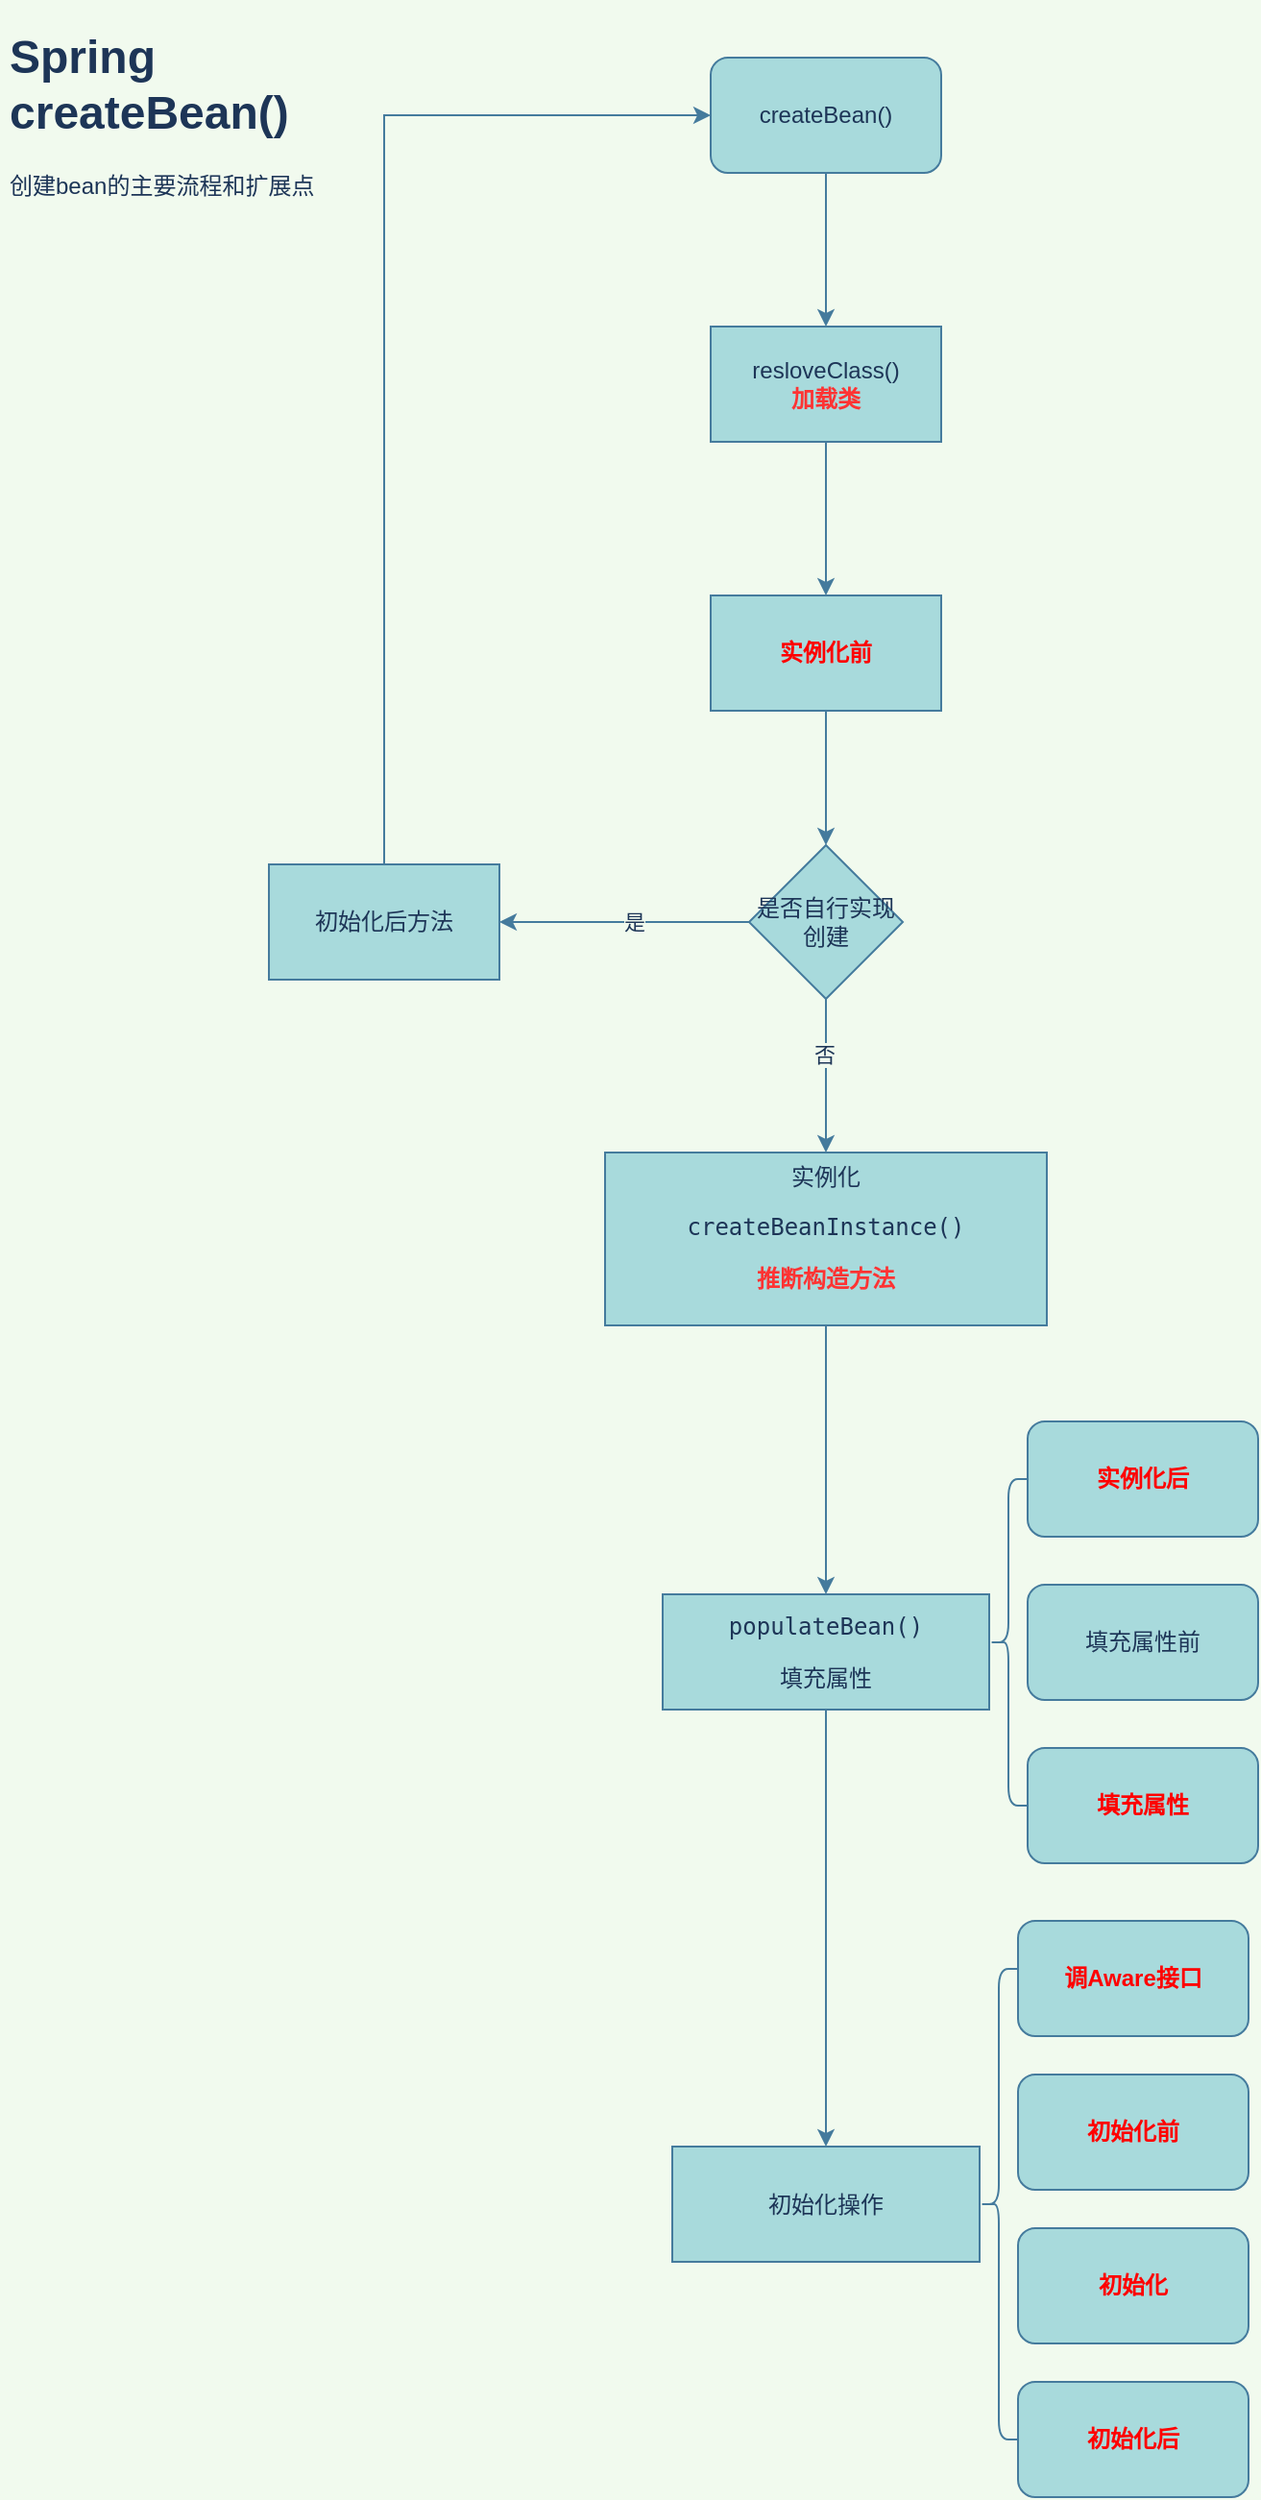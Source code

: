 <mxfile version="14.7.6" type="github">
  <diagram id="e6S9pTn7jaCDnWygfx2N" name="第 1 页">
    <mxGraphModel dx="1166" dy="676" grid="1" gridSize="10" guides="1" tooltips="1" connect="1" arrows="1" fold="1" page="1" pageScale="1" pageWidth="827" pageHeight="1169" background="#F1FAEE" math="0" shadow="0">
      <root>
        <mxCell id="0" />
        <mxCell id="1" parent="0" />
        <mxCell id="X0XXBBq298W-yAg8tdMK-1" value="&lt;h1&gt;Spring createBean()&lt;/h1&gt;&lt;div&gt;创建bean的主要流程和扩展点&lt;/div&gt;" style="text;html=1;strokeColor=none;fillColor=none;spacing=5;spacingTop=-20;whiteSpace=wrap;overflow=hidden;rounded=0;fontColor=#1D3557;" parent="1" vertex="1">
          <mxGeometry x="10" y="40" width="190" height="120" as="geometry" />
        </mxCell>
        <mxCell id="X0XXBBq298W-yAg8tdMK-6" style="edgeStyle=orthogonalEdgeStyle;rounded=0;orthogonalLoop=1;jettySize=auto;html=1;exitX=0.5;exitY=1;exitDx=0;exitDy=0;entryX=0.5;entryY=0;entryDx=0;entryDy=0;labelBackgroundColor=#F1FAEE;strokeColor=#457B9D;fontColor=#1D3557;" parent="1" source="X0XXBBq298W-yAg8tdMK-2" target="X0XXBBq298W-yAg8tdMK-5" edge="1">
          <mxGeometry relative="1" as="geometry" />
        </mxCell>
        <mxCell id="X0XXBBq298W-yAg8tdMK-2" value="createBean()" style="rounded=1;whiteSpace=wrap;html=1;fillColor=#A8DADC;strokeColor=#457B9D;fontColor=#1D3557;" parent="1" vertex="1">
          <mxGeometry x="380" y="60" width="120" height="60" as="geometry" />
        </mxCell>
        <mxCell id="X0XXBBq298W-yAg8tdMK-8" value="" style="edgeStyle=orthogonalEdgeStyle;rounded=0;orthogonalLoop=1;jettySize=auto;html=1;labelBackgroundColor=#F1FAEE;strokeColor=#457B9D;fontColor=#1D3557;" parent="1" source="X0XXBBq298W-yAg8tdMK-5" target="X0XXBBq298W-yAg8tdMK-7" edge="1">
          <mxGeometry relative="1" as="geometry" />
        </mxCell>
        <mxCell id="X0XXBBq298W-yAg8tdMK-5" value="resloveClass()&lt;br&gt;&lt;b&gt;&lt;font color=&quot;#ff3333&quot;&gt;加载类&lt;/font&gt;&lt;/b&gt;" style="rounded=0;whiteSpace=wrap;html=1;fillColor=#A8DADC;strokeColor=#457B9D;fontColor=#1D3557;" parent="1" vertex="1">
          <mxGeometry x="380" y="200" width="120" height="60" as="geometry" />
        </mxCell>
        <mxCell id="X0XXBBq298W-yAg8tdMK-12" value="" style="edgeStyle=orthogonalEdgeStyle;rounded=0;orthogonalLoop=1;jettySize=auto;html=1;labelBackgroundColor=#F1FAEE;strokeColor=#457B9D;fontColor=#1D3557;" parent="1" source="X0XXBBq298W-yAg8tdMK-7" target="X0XXBBq298W-yAg8tdMK-11" edge="1">
          <mxGeometry relative="1" as="geometry" />
        </mxCell>
        <mxCell id="X0XXBBq298W-yAg8tdMK-7" value="&lt;font color=&quot;#ff0000&quot;&gt;&lt;b&gt;实例化前&lt;/b&gt;&lt;/font&gt;" style="whiteSpace=wrap;html=1;rounded=0;fillColor=#A8DADC;strokeColor=#457B9D;fontColor=#1D3557;" parent="1" vertex="1">
          <mxGeometry x="380" y="340" width="120" height="60" as="geometry" />
        </mxCell>
        <mxCell id="X0XXBBq298W-yAg8tdMK-16" value="" style="edgeStyle=orthogonalEdgeStyle;rounded=0;orthogonalLoop=1;jettySize=auto;html=1;labelBackgroundColor=#F1FAEE;strokeColor=#457B9D;fontColor=#1D3557;" parent="1" source="X0XXBBq298W-yAg8tdMK-11" target="X0XXBBq298W-yAg8tdMK-15" edge="1">
          <mxGeometry relative="1" as="geometry" />
        </mxCell>
        <mxCell id="X0XXBBq298W-yAg8tdMK-17" value="否" style="edgeLabel;html=1;align=center;verticalAlign=middle;resizable=0;points=[];labelBackgroundColor=#F1FAEE;fontColor=#1D3557;" parent="X0XXBBq298W-yAg8tdMK-16" vertex="1" connectable="0">
          <mxGeometry x="-0.289" y="-1" relative="1" as="geometry">
            <mxPoint as="offset" />
          </mxGeometry>
        </mxCell>
        <mxCell id="X0XXBBq298W-yAg8tdMK-19" value="" style="edgeStyle=orthogonalEdgeStyle;rounded=0;orthogonalLoop=1;jettySize=auto;html=1;labelBackgroundColor=#F1FAEE;strokeColor=#457B9D;fontColor=#1D3557;" parent="1" source="X0XXBBq298W-yAg8tdMK-11" target="X0XXBBq298W-yAg8tdMK-18" edge="1">
          <mxGeometry relative="1" as="geometry" />
        </mxCell>
        <mxCell id="X0XXBBq298W-yAg8tdMK-21" value="是" style="edgeLabel;html=1;align=center;verticalAlign=middle;resizable=0;points=[];labelBackgroundColor=#F1FAEE;fontColor=#1D3557;" parent="X0XXBBq298W-yAg8tdMK-19" vertex="1" connectable="0">
          <mxGeometry x="0.233" y="3" relative="1" as="geometry">
            <mxPoint x="20" y="-3" as="offset" />
          </mxGeometry>
        </mxCell>
        <mxCell id="X0XXBBq298W-yAg8tdMK-11" value="是否自行实现创建" style="rhombus;whiteSpace=wrap;html=1;rounded=0;fillColor=#A8DADC;strokeColor=#457B9D;fontColor=#1D3557;" parent="1" vertex="1">
          <mxGeometry x="400" y="470" width="80" height="80" as="geometry" />
        </mxCell>
        <mxCell id="X0XXBBq298W-yAg8tdMK-24" value="" style="edgeStyle=orthogonalEdgeStyle;rounded=0;orthogonalLoop=1;jettySize=auto;html=1;labelBackgroundColor=#F1FAEE;strokeColor=#457B9D;fontColor=#1D3557;" parent="1" source="X0XXBBq298W-yAg8tdMK-15" target="X0XXBBq298W-yAg8tdMK-23" edge="1">
          <mxGeometry relative="1" as="geometry" />
        </mxCell>
        <mxCell id="X0XXBBq298W-yAg8tdMK-15" value="实例化&lt;br&gt;&lt;pre&gt;createBeanInstance()&lt;/pre&gt;&lt;pre&gt;&lt;b&gt;&lt;font color=&quot;#ff3333&quot;&gt;推断构造方法&lt;/font&gt;&lt;/b&gt;&lt;/pre&gt;" style="whiteSpace=wrap;html=1;rounded=0;fillColor=#A8DADC;strokeColor=#457B9D;fontColor=#1D3557;" parent="1" vertex="1">
          <mxGeometry x="325" y="630" width="230" height="90" as="geometry" />
        </mxCell>
        <mxCell id="X0XXBBq298W-yAg8tdMK-20" style="edgeStyle=orthogonalEdgeStyle;rounded=0;orthogonalLoop=1;jettySize=auto;html=1;exitX=0.5;exitY=0;exitDx=0;exitDy=0;entryX=0;entryY=0.5;entryDx=0;entryDy=0;labelBackgroundColor=#F1FAEE;strokeColor=#457B9D;fontColor=#1D3557;" parent="1" source="X0XXBBq298W-yAg8tdMK-18" target="X0XXBBq298W-yAg8tdMK-2" edge="1">
          <mxGeometry relative="1" as="geometry" />
        </mxCell>
        <mxCell id="X0XXBBq298W-yAg8tdMK-18" value="初始化后方法" style="whiteSpace=wrap;html=1;rounded=0;fillColor=#A8DADC;strokeColor=#457B9D;fontColor=#1D3557;" parent="1" vertex="1">
          <mxGeometry x="150" y="480" width="120" height="60" as="geometry" />
        </mxCell>
        <mxCell id="X0XXBBq298W-yAg8tdMK-34" value="" style="edgeStyle=orthogonalEdgeStyle;rounded=0;orthogonalLoop=1;jettySize=auto;html=1;labelBackgroundColor=#F1FAEE;strokeColor=#457B9D;fontColor=#1D3557;" parent="1" source="X0XXBBq298W-yAg8tdMK-23" target="X0XXBBq298W-yAg8tdMK-33" edge="1">
          <mxGeometry relative="1" as="geometry" />
        </mxCell>
        <mxCell id="X0XXBBq298W-yAg8tdMK-23" value="&lt;pre&gt;populateBean()&lt;/pre&gt;&lt;pre&gt;填充属性&lt;/pre&gt;" style="whiteSpace=wrap;html=1;rounded=0;fillColor=#A8DADC;strokeColor=#457B9D;fontColor=#1D3557;" parent="1" vertex="1">
          <mxGeometry x="355" y="860" width="170" height="60" as="geometry" />
        </mxCell>
        <mxCell id="X0XXBBq298W-yAg8tdMK-25" value="" style="shape=curlyBracket;whiteSpace=wrap;html=1;rounded=1;size=0.5;fillColor=#A8DADC;strokeColor=#457B9D;fontColor=#1D3557;" parent="1" vertex="1">
          <mxGeometry x="525" y="800" width="20" height="170" as="geometry" />
        </mxCell>
        <mxCell id="X0XXBBq298W-yAg8tdMK-27" value="&lt;font color=&quot;#ff0000&quot;&gt;&lt;b&gt;实例化后&lt;/b&gt;&lt;/font&gt;" style="rounded=1;whiteSpace=wrap;html=1;fillColor=#A8DADC;strokeColor=#457B9D;fontColor=#1D3557;" parent="1" vertex="1">
          <mxGeometry x="545" y="770" width="120" height="60" as="geometry" />
        </mxCell>
        <mxCell id="X0XXBBq298W-yAg8tdMK-31" value="填充属性前" style="rounded=1;whiteSpace=wrap;html=1;fillColor=#A8DADC;strokeColor=#457B9D;fontColor=#1D3557;" parent="1" vertex="1">
          <mxGeometry x="545" y="855" width="120" height="60" as="geometry" />
        </mxCell>
        <mxCell id="X0XXBBq298W-yAg8tdMK-32" value="&lt;font color=&quot;#ff0000&quot;&gt;&lt;b&gt;填充属性&lt;/b&gt;&lt;/font&gt;" style="rounded=1;whiteSpace=wrap;html=1;fillColor=#A8DADC;strokeColor=#457B9D;fontColor=#1D3557;" parent="1" vertex="1">
          <mxGeometry x="545" y="940" width="120" height="60" as="geometry" />
        </mxCell>
        <mxCell id="X0XXBBq298W-yAg8tdMK-33" value="初始化操作" style="whiteSpace=wrap;html=1;rounded=0;fillColor=#A8DADC;strokeColor=#457B9D;fontColor=#1D3557;" parent="1" vertex="1">
          <mxGeometry x="360" y="1147.5" width="160" height="60" as="geometry" />
        </mxCell>
        <mxCell id="X0XXBBq298W-yAg8tdMK-35" value="" style="shape=curlyBracket;whiteSpace=wrap;html=1;rounded=1;size=0.5;fillColor=#A8DADC;strokeColor=#457B9D;fontColor=#1D3557;" parent="1" vertex="1">
          <mxGeometry x="520" y="1055" width="20" height="245" as="geometry" />
        </mxCell>
        <mxCell id="X0XXBBq298W-yAg8tdMK-36" value="&lt;b&gt;&lt;font color=&quot;#ff0000&quot;&gt;调Aware接口&lt;/font&gt;&lt;/b&gt;" style="rounded=1;whiteSpace=wrap;html=1;fillColor=#A8DADC;strokeColor=#457B9D;fontColor=#1D3557;" parent="1" vertex="1">
          <mxGeometry x="540" y="1030" width="120" height="60" as="geometry" />
        </mxCell>
        <mxCell id="X0XXBBq298W-yAg8tdMK-37" value="&lt;b&gt;&lt;font color=&quot;#ff0000&quot;&gt;初始化前&lt;/font&gt;&lt;/b&gt;" style="rounded=1;whiteSpace=wrap;html=1;fillColor=#A8DADC;strokeColor=#457B9D;fontColor=#1D3557;" parent="1" vertex="1">
          <mxGeometry x="540" y="1110" width="120" height="60" as="geometry" />
        </mxCell>
        <mxCell id="X0XXBBq298W-yAg8tdMK-38" value="&lt;b&gt;&lt;font color=&quot;#ff0000&quot;&gt;初始化&lt;/font&gt;&lt;/b&gt;" style="rounded=1;whiteSpace=wrap;html=1;fillColor=#A8DADC;strokeColor=#457B9D;fontColor=#1D3557;" parent="1" vertex="1">
          <mxGeometry x="540" y="1190" width="120" height="60" as="geometry" />
        </mxCell>
        <mxCell id="X0XXBBq298W-yAg8tdMK-39" value="&lt;b&gt;&lt;font color=&quot;#ff0000&quot;&gt;初始化后&lt;/font&gt;&lt;/b&gt;" style="rounded=1;whiteSpace=wrap;html=1;fillColor=#A8DADC;strokeColor=#457B9D;fontColor=#1D3557;" parent="1" vertex="1">
          <mxGeometry x="540" y="1270" width="120" height="60" as="geometry" />
        </mxCell>
      </root>
    </mxGraphModel>
  </diagram>
</mxfile>
